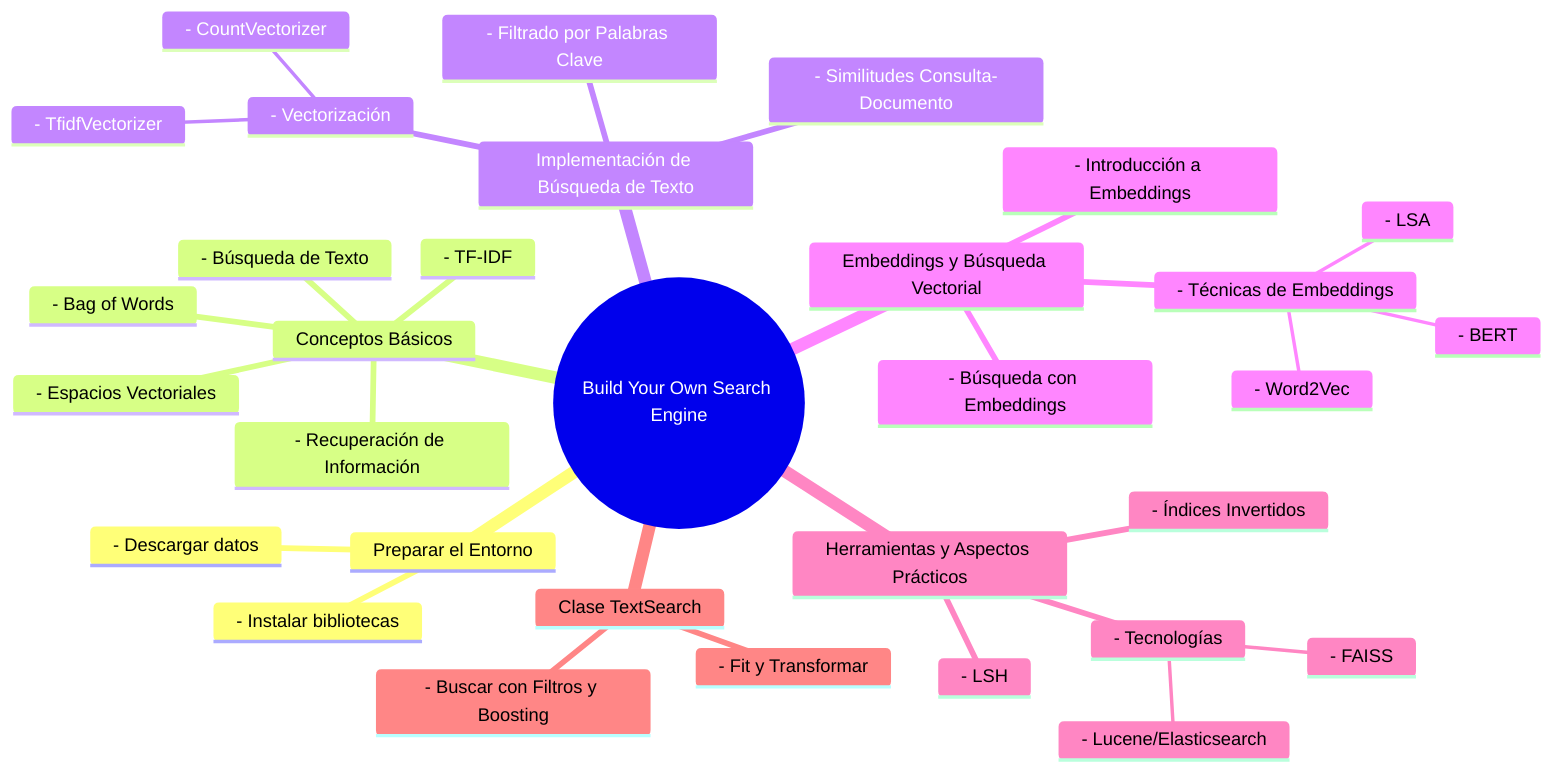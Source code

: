 mindmap
  root((Build Your Own Search Engine))
    Preparar el Entorno
      - Instalar bibliotecas
      - Descargar datos
    Conceptos Básicos
      - Búsqueda de Texto
      - Recuperación de Información
      - Espacios Vectoriales
      - Bag of Words
      - TF-IDF
    Implementación de Búsqueda de Texto
      - Filtrado por Palabras Clave
      - Vectorización
        - CountVectorizer
        - TfidfVectorizer
      - Similitudes Consulta-Documento
    Embeddings y Búsqueda Vectorial
      - Introducción a Embeddings
      - Técnicas de Embeddings
        - Word2Vec
        - LSA
        - BERT
      - Búsqueda con Embeddings
    Herramientas y Aspectos Prácticos
      - Índices Invertidos
      - LSH
      - Tecnologías
        - Lucene/Elasticsearch
        - FAISS
    Clase TextSearch
      - Fit y Transformar
      - Buscar con Filtros y Boosting